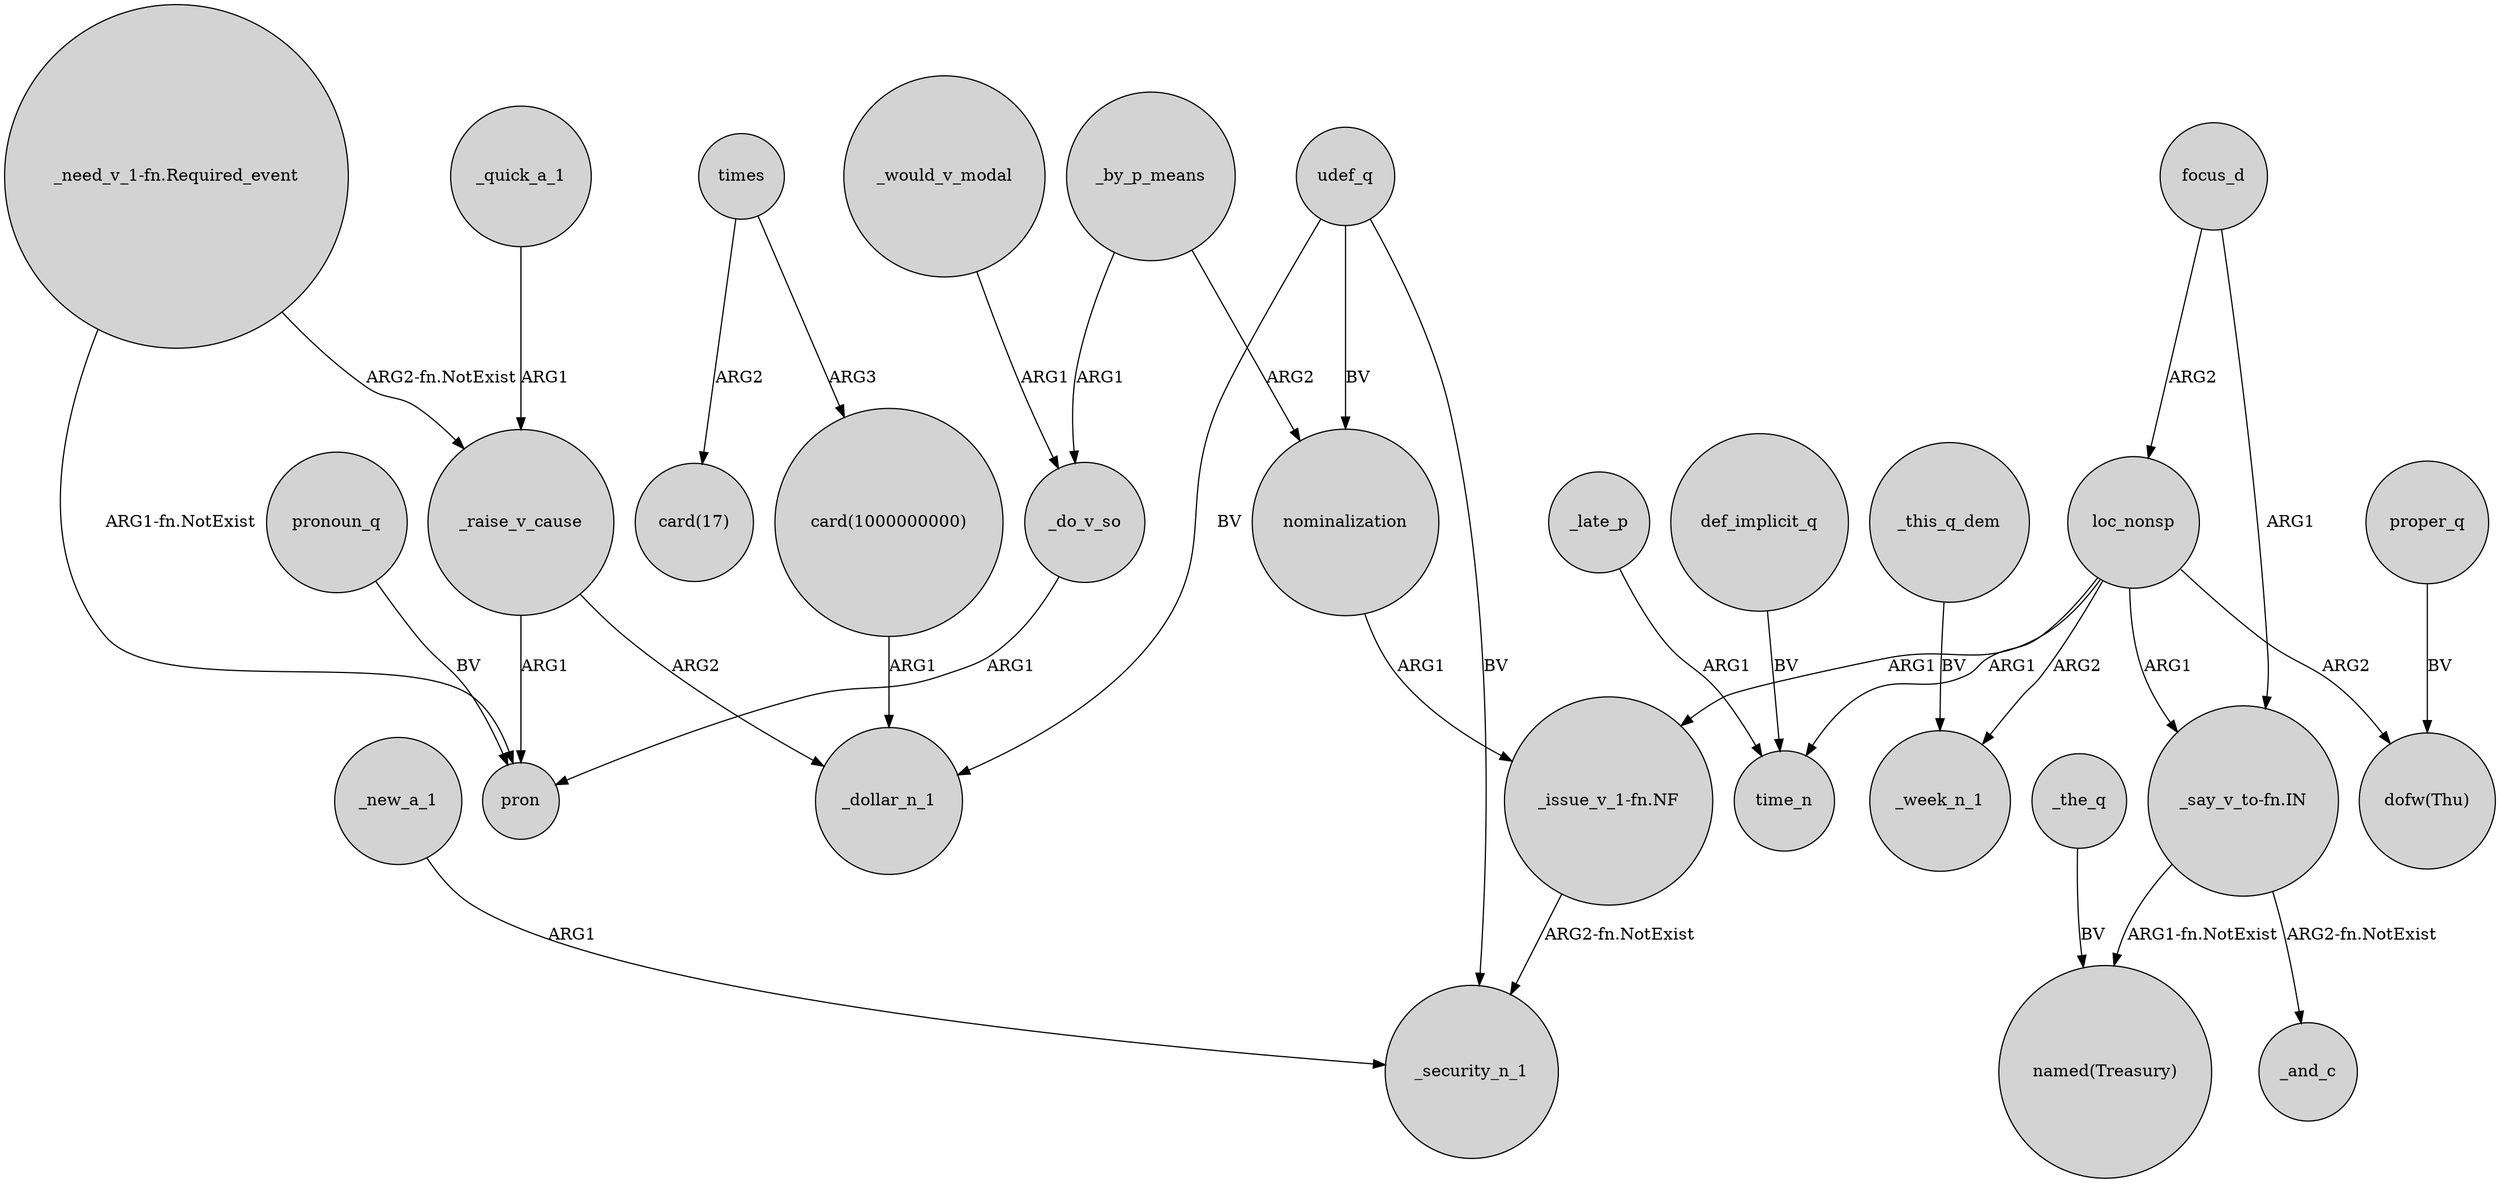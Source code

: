 digraph {
	node [shape=circle style=filled]
	loc_nonsp -> "_issue_v_1-fn.NF" [label=ARG1]
	_late_p -> time_n [label=ARG1]
	focus_d -> loc_nonsp [label=ARG2]
	_would_v_modal -> _do_v_so [label=ARG1]
	"_need_v_1-fn.Required_event" -> _raise_v_cause [label="ARG2-fn.NotExist"]
	_by_p_means -> nominalization [label=ARG2]
	_by_p_means -> _do_v_so [label=ARG1]
	def_implicit_q -> time_n [label=BV]
	_new_a_1 -> _security_n_1 [label=ARG1]
	nominalization -> "_issue_v_1-fn.NF" [label=ARG1]
	"_need_v_1-fn.Required_event" -> pron [label="ARG1-fn.NotExist"]
	"_issue_v_1-fn.NF" -> _security_n_1 [label="ARG2-fn.NotExist"]
	loc_nonsp -> time_n [label=ARG1]
	_quick_a_1 -> _raise_v_cause [label=ARG1]
	times -> "card(1000000000)" [label=ARG3]
	_raise_v_cause -> _dollar_n_1 [label=ARG2]
	pronoun_q -> pron [label=BV]
	_this_q_dem -> _week_n_1 [label=BV]
	loc_nonsp -> _week_n_1 [label=ARG2]
	udef_q -> _security_n_1 [label=BV]
	_do_v_so -> pron [label=ARG1]
	"_say_v_to-fn.IN" -> _and_c [label="ARG2-fn.NotExist"]
	loc_nonsp -> "_say_v_to-fn.IN" [label=ARG1]
	proper_q -> "dofw(Thu)" [label=BV]
	loc_nonsp -> "dofw(Thu)" [label=ARG2]
	udef_q -> nominalization [label=BV]
	_the_q -> "named(Treasury)" [label=BV]
	times -> "card(17)" [label=ARG2]
	_raise_v_cause -> pron [label=ARG1]
	"card(1000000000)" -> _dollar_n_1 [label=ARG1]
	"_say_v_to-fn.IN" -> "named(Treasury)" [label="ARG1-fn.NotExist"]
	udef_q -> _dollar_n_1 [label=BV]
	focus_d -> "_say_v_to-fn.IN" [label=ARG1]
}
